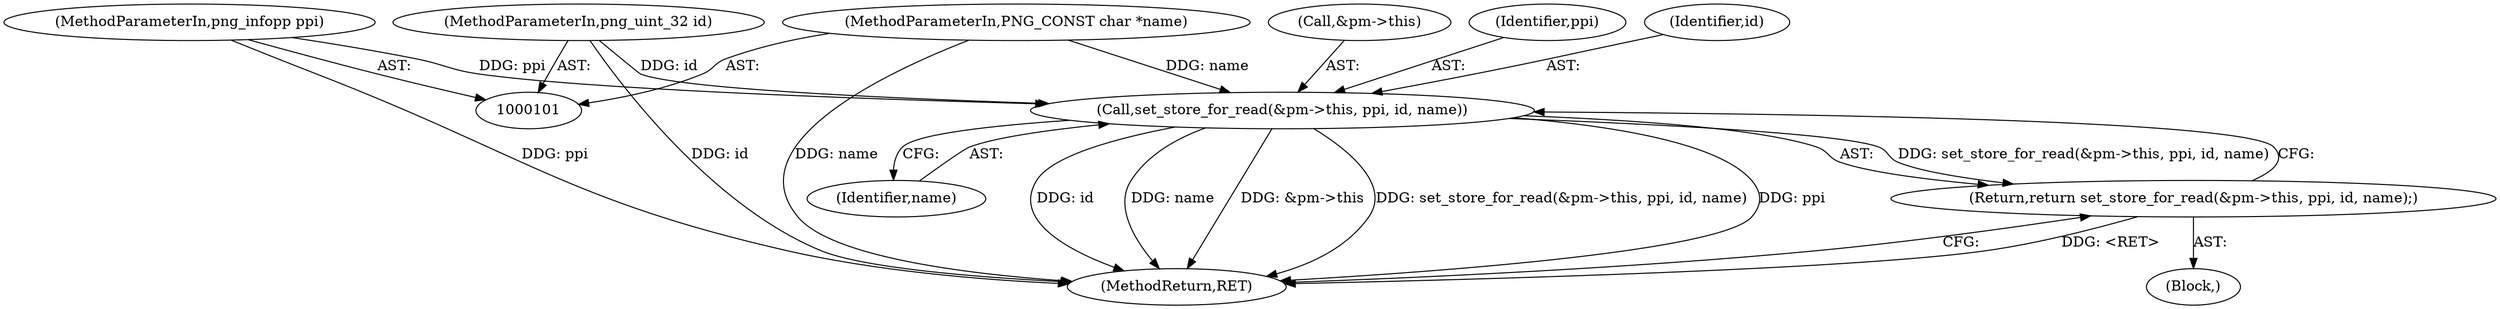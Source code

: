 digraph "1_Android_9d4853418ab2f754c2b63e091c29c5529b8b86ca_128@API" {
"1000148" [label="(Call,set_store_for_read(&pm->this, ppi, id, name))"];
"1000103" [label="(MethodParameterIn,png_infopp ppi)"];
"1000104" [label="(MethodParameterIn,png_uint_32 id)"];
"1000105" [label="(MethodParameterIn,PNG_CONST char *name)"];
"1000147" [label="(Return,return set_store_for_read(&pm->this, ppi, id, name);)"];
"1000148" [label="(Call,set_store_for_read(&pm->this, ppi, id, name))"];
"1000155" [label="(Identifier,name)"];
"1000106" [label="(Block,)"];
"1000105" [label="(MethodParameterIn,PNG_CONST char *name)"];
"1000104" [label="(MethodParameterIn,png_uint_32 id)"];
"1000147" [label="(Return,return set_store_for_read(&pm->this, ppi, id, name);)"];
"1000156" [label="(MethodReturn,RET)"];
"1000149" [label="(Call,&pm->this)"];
"1000153" [label="(Identifier,ppi)"];
"1000154" [label="(Identifier,id)"];
"1000103" [label="(MethodParameterIn,png_infopp ppi)"];
"1000148" -> "1000147"  [label="AST: "];
"1000148" -> "1000155"  [label="CFG: "];
"1000149" -> "1000148"  [label="AST: "];
"1000153" -> "1000148"  [label="AST: "];
"1000154" -> "1000148"  [label="AST: "];
"1000155" -> "1000148"  [label="AST: "];
"1000147" -> "1000148"  [label="CFG: "];
"1000148" -> "1000156"  [label="DDG: id"];
"1000148" -> "1000156"  [label="DDG: name"];
"1000148" -> "1000156"  [label="DDG: &pm->this"];
"1000148" -> "1000156"  [label="DDG: set_store_for_read(&pm->this, ppi, id, name)"];
"1000148" -> "1000156"  [label="DDG: ppi"];
"1000148" -> "1000147"  [label="DDG: set_store_for_read(&pm->this, ppi, id, name)"];
"1000103" -> "1000148"  [label="DDG: ppi"];
"1000104" -> "1000148"  [label="DDG: id"];
"1000105" -> "1000148"  [label="DDG: name"];
"1000103" -> "1000101"  [label="AST: "];
"1000103" -> "1000156"  [label="DDG: ppi"];
"1000104" -> "1000101"  [label="AST: "];
"1000104" -> "1000156"  [label="DDG: id"];
"1000105" -> "1000101"  [label="AST: "];
"1000105" -> "1000156"  [label="DDG: name"];
"1000147" -> "1000106"  [label="AST: "];
"1000156" -> "1000147"  [label="CFG: "];
"1000147" -> "1000156"  [label="DDG: <RET>"];
}
